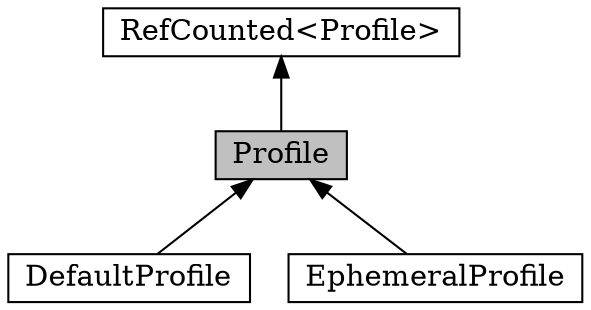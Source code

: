 digraph {
  bgcolor=white
  {
    node [shape=rectangle style="filled" fillcolor=white height=0.30]
    A [label="RefCounted<Profile>"]
    Profile [fillcolor=grey]
    DefaultProfile
    EphemeralProfile
  }
  A -> Profile [dir=back]
  Profile -> DefaultProfile [dir=back]
  Profile -> EphemeralProfile [dir=back]
}
